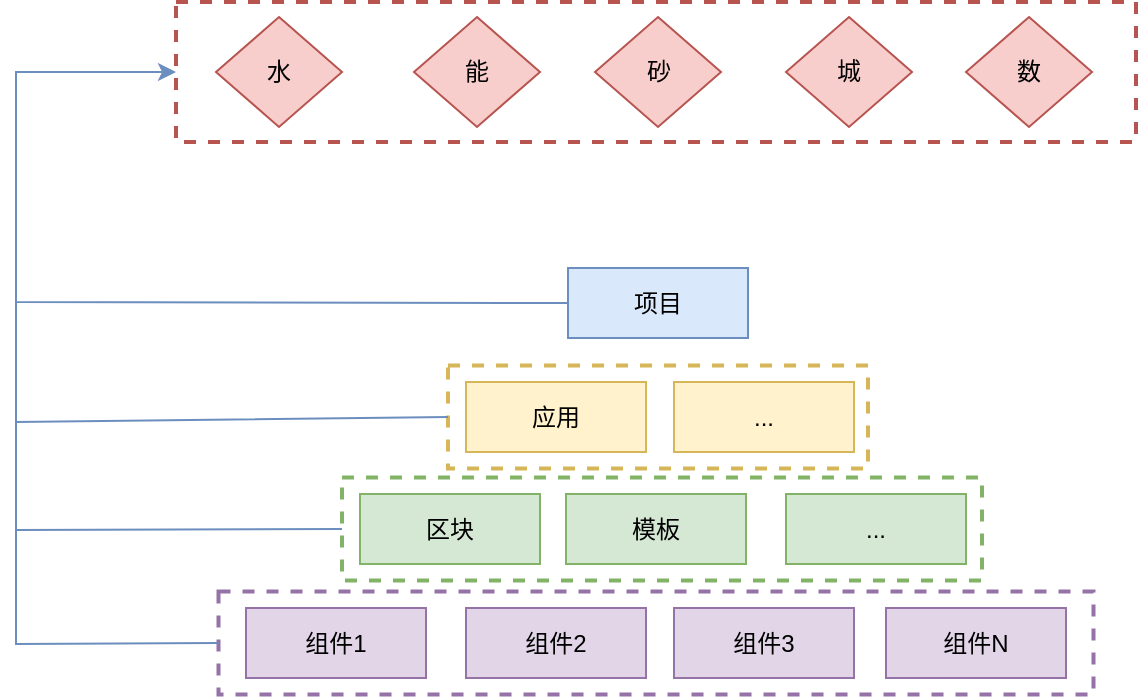 <mxfile version="24.2.5" type="github">
  <diagram name="第 1 页" id="zDo1qu29ASSPt817Pfob">
    <mxGraphModel dx="1259" dy="693" grid="1" gridSize="10" guides="1" tooltips="1" connect="1" arrows="1" fold="1" page="1" pageScale="1" pageWidth="827" pageHeight="1169" math="0" shadow="0">
      <root>
        <mxCell id="0" />
        <mxCell id="1" parent="0" />
        <mxCell id="lcO9C_Fh3bmA2Uq3fPDU-22" value="" style="rounded=0;whiteSpace=wrap;html=1;fillColor=none;strokeColor=#82b366;dashed=1;strokeWidth=2;" parent="1" vertex="1">
          <mxGeometry x="243" y="487.75" width="320" height="51.5" as="geometry" />
        </mxCell>
        <mxCell id="lcO9C_Fh3bmA2Uq3fPDU-21" value="" style="rounded=0;whiteSpace=wrap;html=1;fillColor=none;strokeColor=#9673a6;dashed=1;strokeWidth=2;" parent="1" vertex="1">
          <mxGeometry x="181.25" y="544.75" width="437.5" height="51.5" as="geometry" />
        </mxCell>
        <mxCell id="lcO9C_Fh3bmA2Uq3fPDU-2" value="" style="rounded=0;whiteSpace=wrap;html=1;fillColor=none;strokeColor=#b85450;strokeWidth=2;dashed=1;" parent="1" vertex="1">
          <mxGeometry x="160" y="250" width="480" height="70" as="geometry" />
        </mxCell>
        <mxCell id="lcO9C_Fh3bmA2Uq3fPDU-6" value="组件1" style="rounded=0;whiteSpace=wrap;html=1;fillColor=#e1d5e7;strokeColor=#9673a6;" parent="1" vertex="1">
          <mxGeometry x="195" y="553" width="90" height="35" as="geometry" />
        </mxCell>
        <mxCell id="lcO9C_Fh3bmA2Uq3fPDU-7" value="组件2" style="rounded=0;whiteSpace=wrap;html=1;fillColor=#e1d5e7;strokeColor=#9673a6;" parent="1" vertex="1">
          <mxGeometry x="305" y="553" width="90" height="35" as="geometry" />
        </mxCell>
        <mxCell id="lcO9C_Fh3bmA2Uq3fPDU-8" value="组件3" style="rounded=0;whiteSpace=wrap;html=1;fillColor=#e1d5e7;strokeColor=#9673a6;" parent="1" vertex="1">
          <mxGeometry x="409" y="553" width="90" height="35" as="geometry" />
        </mxCell>
        <mxCell id="lcO9C_Fh3bmA2Uq3fPDU-9" value="组件N" style="rounded=0;whiteSpace=wrap;html=1;fillColor=#e1d5e7;strokeColor=#9673a6;" parent="1" vertex="1">
          <mxGeometry x="515" y="553" width="90" height="35" as="geometry" />
        </mxCell>
        <mxCell id="lcO9C_Fh3bmA2Uq3fPDU-10" value="区块" style="rounded=0;whiteSpace=wrap;html=1;fillColor=#d5e8d4;strokeColor=#82b366;" parent="1" vertex="1">
          <mxGeometry x="252" y="496" width="90" height="35" as="geometry" />
        </mxCell>
        <mxCell id="lcO9C_Fh3bmA2Uq3fPDU-11" value="模板" style="rounded=0;whiteSpace=wrap;html=1;fillColor=#d5e8d4;strokeColor=#82b366;" parent="1" vertex="1">
          <mxGeometry x="355" y="496" width="90" height="35" as="geometry" />
        </mxCell>
        <mxCell id="lcO9C_Fh3bmA2Uq3fPDU-12" value="..." style="rounded=0;whiteSpace=wrap;html=1;fillColor=#d5e8d4;strokeColor=#82b366;" parent="1" vertex="1">
          <mxGeometry x="465" y="496" width="90" height="35" as="geometry" />
        </mxCell>
        <mxCell id="lcO9C_Fh3bmA2Uq3fPDU-13" value="应用" style="rounded=0;whiteSpace=wrap;html=1;fillColor=#fff2cc;strokeColor=#d6b656;" parent="1" vertex="1">
          <mxGeometry x="305" y="440" width="90" height="35" as="geometry" />
        </mxCell>
        <mxCell id="lcO9C_Fh3bmA2Uq3fPDU-14" value="..." style="rounded=0;whiteSpace=wrap;html=1;fillColor=#fff2cc;strokeColor=#d6b656;" parent="1" vertex="1">
          <mxGeometry x="409" y="440" width="90" height="35" as="geometry" />
        </mxCell>
        <mxCell id="lcO9C_Fh3bmA2Uq3fPDU-15" value="项目" style="rounded=0;whiteSpace=wrap;html=1;fillColor=#dae8fc;strokeColor=#6c8ebf;" parent="1" vertex="1">
          <mxGeometry x="356" y="383" width="90" height="35" as="geometry" />
        </mxCell>
        <mxCell id="lcO9C_Fh3bmA2Uq3fPDU-16" value="水" style="rhombus;whiteSpace=wrap;html=1;fillColor=#f8cecc;strokeColor=#b85450;" parent="1" vertex="1">
          <mxGeometry x="180" y="257.5" width="63" height="55" as="geometry" />
        </mxCell>
        <mxCell id="lcO9C_Fh3bmA2Uq3fPDU-17" value="砂" style="rhombus;whiteSpace=wrap;html=1;fillColor=#f8cecc;strokeColor=#b85450;" parent="1" vertex="1">
          <mxGeometry x="369.5" y="257.5" width="63" height="55" as="geometry" />
        </mxCell>
        <mxCell id="lcO9C_Fh3bmA2Uq3fPDU-18" value="数" style="rhombus;whiteSpace=wrap;html=1;fillColor=#f8cecc;strokeColor=#b85450;" parent="1" vertex="1">
          <mxGeometry x="555" y="257.5" width="63" height="55" as="geometry" />
        </mxCell>
        <mxCell id="lcO9C_Fh3bmA2Uq3fPDU-19" value="城" style="rhombus;whiteSpace=wrap;html=1;fillColor=#f8cecc;strokeColor=#b85450;" parent="1" vertex="1">
          <mxGeometry x="465" y="257.5" width="63" height="55" as="geometry" />
        </mxCell>
        <mxCell id="lcO9C_Fh3bmA2Uq3fPDU-20" value="能" style="rhombus;whiteSpace=wrap;html=1;fillColor=#f8cecc;strokeColor=#b85450;" parent="1" vertex="1">
          <mxGeometry x="279" y="257.5" width="63" height="55" as="geometry" />
        </mxCell>
        <mxCell id="lcO9C_Fh3bmA2Uq3fPDU-25" value="" style="endArrow=classic;html=1;rounded=0;exitX=0;exitY=0.5;exitDx=0;exitDy=0;entryX=0;entryY=0.5;entryDx=0;entryDy=0;fillColor=#dae8fc;strokeColor=#6c8ebf;" parent="1" source="lcO9C_Fh3bmA2Uq3fPDU-15" target="lcO9C_Fh3bmA2Uq3fPDU-2" edge="1">
          <mxGeometry width="50" height="50" relative="1" as="geometry">
            <mxPoint x="260" y="560" as="sourcePoint" />
            <mxPoint x="310" y="510" as="targetPoint" />
            <Array as="points">
              <mxPoint x="80" y="400" />
              <mxPoint x="80" y="285" />
            </Array>
          </mxGeometry>
        </mxCell>
        <mxCell id="lcO9C_Fh3bmA2Uq3fPDU-23" value="" style="rounded=0;whiteSpace=wrap;html=1;fillColor=none;strokeColor=#d6b656;dashed=1;strokeWidth=2;" parent="1" vertex="1">
          <mxGeometry x="296" y="431.75" width="210" height="51.5" as="geometry" />
        </mxCell>
        <mxCell id="lcO9C_Fh3bmA2Uq3fPDU-28" value="" style="endArrow=none;html=1;rounded=0;exitX=0;exitY=0.5;exitDx=0;exitDy=0;fillColor=#dae8fc;strokeColor=#6c8ebf;" parent="1" source="lcO9C_Fh3bmA2Uq3fPDU-23" edge="1">
          <mxGeometry width="50" height="50" relative="1" as="geometry">
            <mxPoint x="380" y="410" as="sourcePoint" />
            <mxPoint x="80" y="400" as="targetPoint" />
            <Array as="points">
              <mxPoint x="80" y="460" />
            </Array>
          </mxGeometry>
        </mxCell>
        <mxCell id="lcO9C_Fh3bmA2Uq3fPDU-30" value="" style="endArrow=none;html=1;rounded=0;exitX=0;exitY=0.5;exitDx=0;exitDy=0;fillColor=#dae8fc;strokeColor=#6c8ebf;" parent="1" source="lcO9C_Fh3bmA2Uq3fPDU-22" edge="1">
          <mxGeometry width="50" height="50" relative="1" as="geometry">
            <mxPoint x="380" y="410" as="sourcePoint" />
            <mxPoint x="80" y="460" as="targetPoint" />
            <Array as="points">
              <mxPoint x="80" y="514" />
            </Array>
          </mxGeometry>
        </mxCell>
        <mxCell id="lcO9C_Fh3bmA2Uq3fPDU-31" value="" style="endArrow=none;html=1;rounded=0;entryX=0;entryY=0.5;entryDx=0;entryDy=0;fillColor=#dae8fc;strokeColor=#6c8ebf;" parent="1" target="lcO9C_Fh3bmA2Uq3fPDU-21" edge="1">
          <mxGeometry width="50" height="50" relative="1" as="geometry">
            <mxPoint x="80" y="510" as="sourcePoint" />
            <mxPoint x="370" y="360" as="targetPoint" />
            <Array as="points">
              <mxPoint x="80" y="571" />
            </Array>
          </mxGeometry>
        </mxCell>
      </root>
    </mxGraphModel>
  </diagram>
</mxfile>
